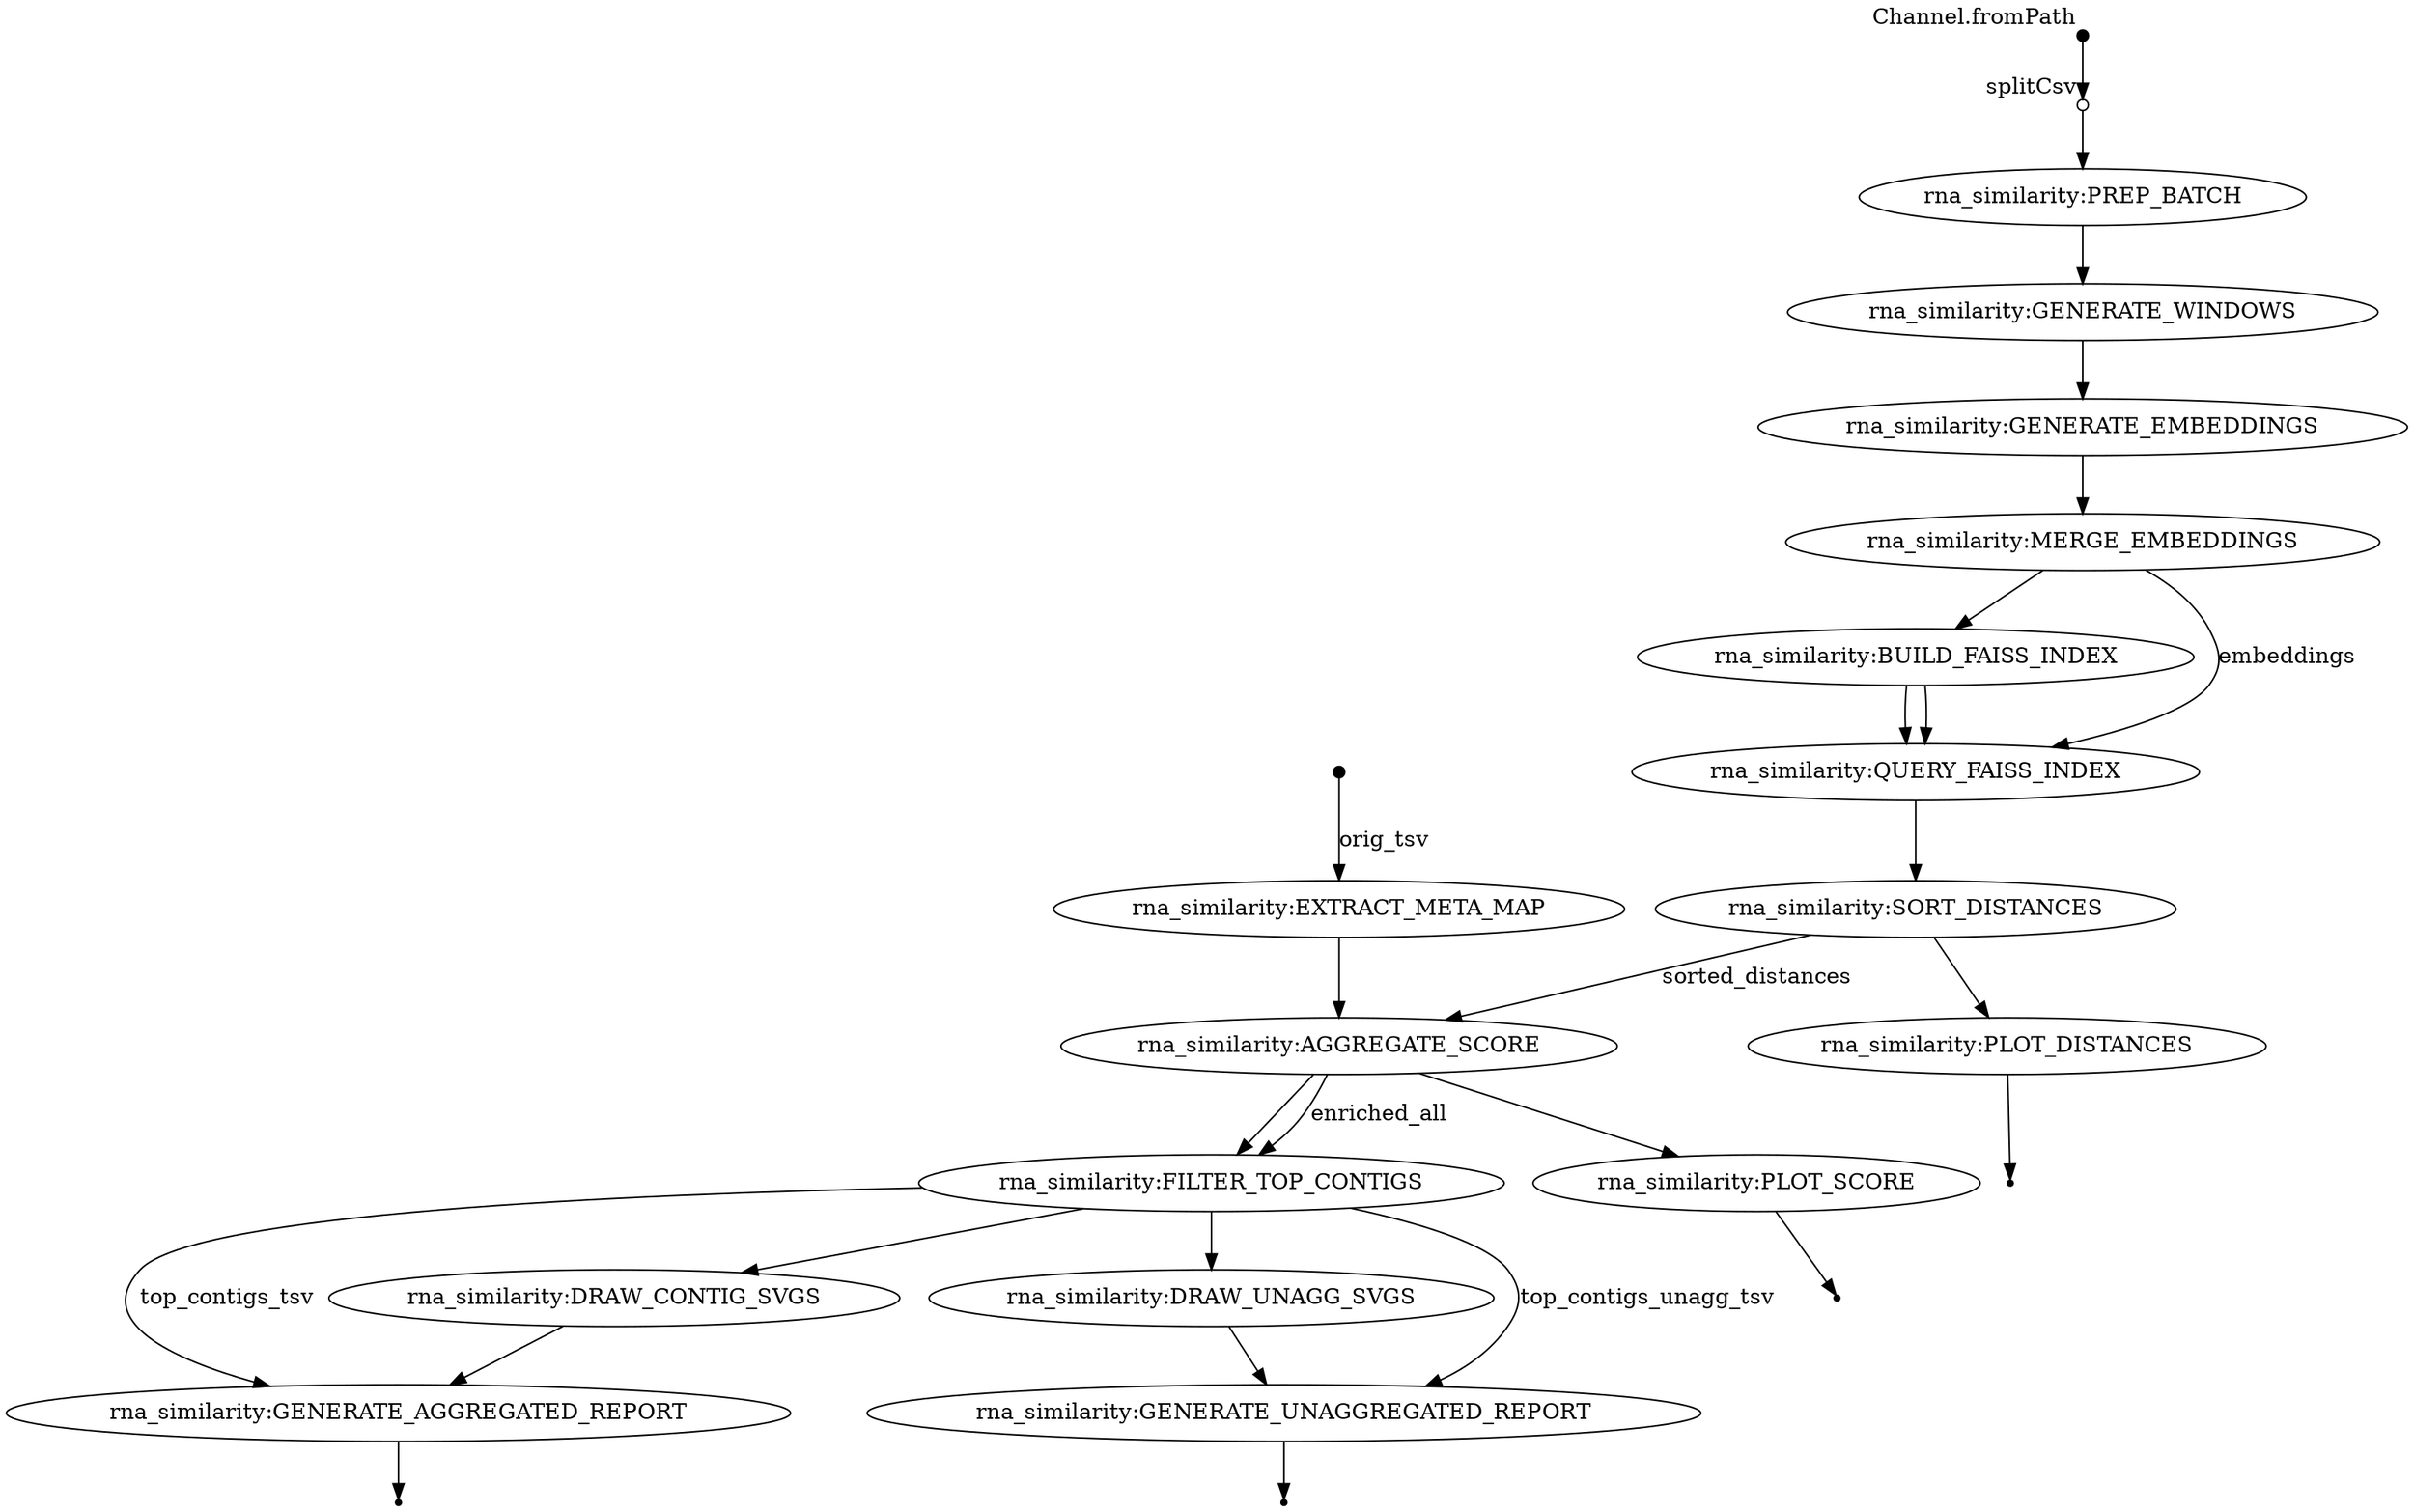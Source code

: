 digraph "flowchart" {
v0 [shape=point,label="",fixedsize=true,width=0.1];
v1 [label="rna_similarity:EXTRACT_META_MAP"];
v0 -> v1 [label="orig_tsv"];

v1 [label="rna_similarity:EXTRACT_META_MAP"];
v13 [label="rna_similarity:AGGREGATE_SCORE"];
v1 -> v13;

v2 [shape=point,label="",fixedsize=true,width=0.1,xlabel="Channel.fromPath"];
v3 [shape=circle,label="",fixedsize=true,width=0.1,xlabel="splitCsv"];
v2 -> v3;

v3 [shape=circle,label="",fixedsize=true,width=0.1,xlabel="splitCsv"];
v4 [label="rna_similarity:PREP_BATCH"];
v3 -> v4;

v4 [label="rna_similarity:PREP_BATCH"];
v5 [label="rna_similarity:GENERATE_WINDOWS"];
v4 -> v5;

v5 [label="rna_similarity:GENERATE_WINDOWS"];
v6 [label="rna_similarity:GENERATE_EMBEDDINGS"];
v5 -> v6;

v6 [label="rna_similarity:GENERATE_EMBEDDINGS"];
v7 [label="rna_similarity:MERGE_EMBEDDINGS"];
v6 -> v7;

v7 [label="rna_similarity:MERGE_EMBEDDINGS"];
v8 [label="rna_similarity:BUILD_FAISS_INDEX"];
v7 -> v8;

v8 [label="rna_similarity:BUILD_FAISS_INDEX"];
v9 [label="rna_similarity:QUERY_FAISS_INDEX"];
v8 -> v9;

v8 [label="rna_similarity:BUILD_FAISS_INDEX"];
v9 [label="rna_similarity:QUERY_FAISS_INDEX"];
v8 -> v9;

v7 [label="rna_similarity:MERGE_EMBEDDINGS"];
v9 [label="rna_similarity:QUERY_FAISS_INDEX"];
v7 -> v9 [label="embeddings"];

v9 [label="rna_similarity:QUERY_FAISS_INDEX"];
v10 [label="rna_similarity:SORT_DISTANCES"];
v9 -> v10;

v10 [label="rna_similarity:SORT_DISTANCES"];
v11 [label="rna_similarity:PLOT_DISTANCES"];
v10 -> v11;

v11 [label="rna_similarity:PLOT_DISTANCES"];
v12 [shape=point];
v11 -> v12;

v10 [label="rna_similarity:SORT_DISTANCES"];
v13 [label="rna_similarity:AGGREGATE_SCORE"];
v10 -> v13 [label="sorted_distances"];

v13 [label="rna_similarity:AGGREGATE_SCORE"];
v14 [label="rna_similarity:PLOT_SCORE"];
v13 -> v14;

v13 [label="rna_similarity:AGGREGATE_SCORE"];
v16 [label="rna_similarity:FILTER_TOP_CONTIGS"];
v13 -> v16;

v14 [label="rna_similarity:PLOT_SCORE"];
v15 [shape=point];
v14 -> v15;

v13 [label="rna_similarity:AGGREGATE_SCORE"];
v16 [label="rna_similarity:FILTER_TOP_CONTIGS"];
v13 -> v16 [label="enriched_all"];

v16 [label="rna_similarity:FILTER_TOP_CONTIGS"];
v17 [label="rna_similarity:DRAW_CONTIG_SVGS"];
v16 -> v17;

v16 [label="rna_similarity:FILTER_TOP_CONTIGS"];
v18 [label="rna_similarity:DRAW_UNAGG_SVGS"];
v16 -> v18;

v17 [label="rna_similarity:DRAW_CONTIG_SVGS"];
v19 [label="rna_similarity:GENERATE_AGGREGATED_REPORT"];
v17 -> v19;

v18 [label="rna_similarity:DRAW_UNAGG_SVGS"];
v21 [label="rna_similarity:GENERATE_UNAGGREGATED_REPORT"];
v18 -> v21;

v16 [label="rna_similarity:FILTER_TOP_CONTIGS"];
v19 [label="rna_similarity:GENERATE_AGGREGATED_REPORT"];
v16 -> v19 [label="top_contigs_tsv"];

v19 [label="rna_similarity:GENERATE_AGGREGATED_REPORT"];
v20 [shape=point];
v19 -> v20;

v16 [label="rna_similarity:FILTER_TOP_CONTIGS"];
v21 [label="rna_similarity:GENERATE_UNAGGREGATED_REPORT"];
v16 -> v21 [label="top_contigs_unagg_tsv"];

v21 [label="rna_similarity:GENERATE_UNAGGREGATED_REPORT"];
v22 [shape=point];
v21 -> v22;

}
